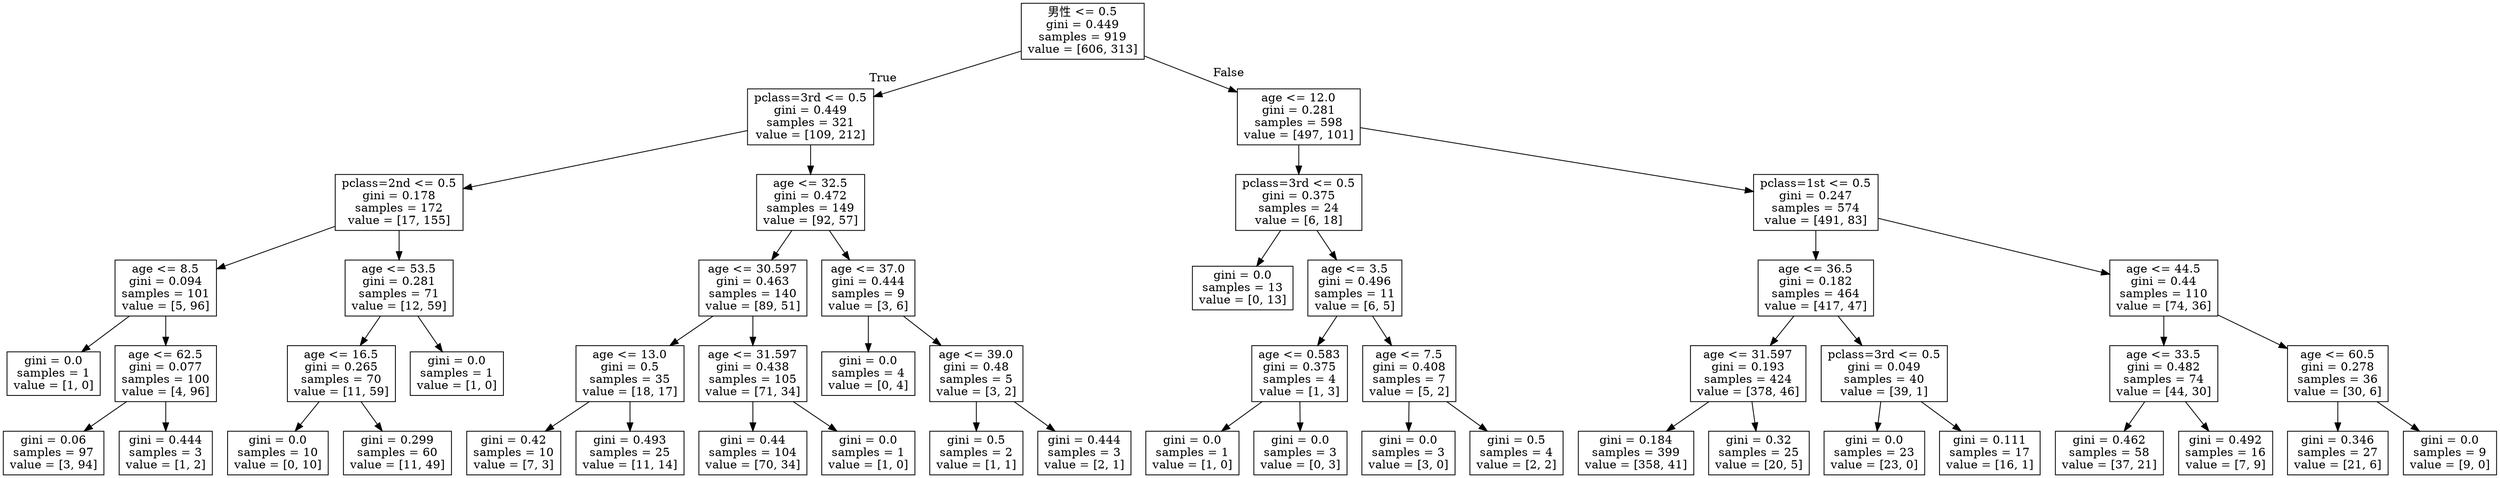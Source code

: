 digraph Tree {
node [shape=box] ;
0 [label="男性 <= 0.5\ngini = 0.449\nsamples = 919\nvalue = [606, 313]"] ;
1 [label="pclass=3rd <= 0.5\ngini = 0.449\nsamples = 321\nvalue = [109, 212]"] ;
0 -> 1 [labeldistance=2.5, labelangle=45, headlabel="True"] ;
2 [label="pclass=2nd <= 0.5\ngini = 0.178\nsamples = 172\nvalue = [17, 155]"] ;
1 -> 2 ;
3 [label="age <= 8.5\ngini = 0.094\nsamples = 101\nvalue = [5, 96]"] ;
2 -> 3 ;
4 [label="gini = 0.0\nsamples = 1\nvalue = [1, 0]"] ;
3 -> 4 ;
5 [label="age <= 62.5\ngini = 0.077\nsamples = 100\nvalue = [4, 96]"] ;
3 -> 5 ;
6 [label="gini = 0.06\nsamples = 97\nvalue = [3, 94]"] ;
5 -> 6 ;
7 [label="gini = 0.444\nsamples = 3\nvalue = [1, 2]"] ;
5 -> 7 ;
8 [label="age <= 53.5\ngini = 0.281\nsamples = 71\nvalue = [12, 59]"] ;
2 -> 8 ;
9 [label="age <= 16.5\ngini = 0.265\nsamples = 70\nvalue = [11, 59]"] ;
8 -> 9 ;
10 [label="gini = 0.0\nsamples = 10\nvalue = [0, 10]"] ;
9 -> 10 ;
11 [label="gini = 0.299\nsamples = 60\nvalue = [11, 49]"] ;
9 -> 11 ;
12 [label="gini = 0.0\nsamples = 1\nvalue = [1, 0]"] ;
8 -> 12 ;
13 [label="age <= 32.5\ngini = 0.472\nsamples = 149\nvalue = [92, 57]"] ;
1 -> 13 ;
14 [label="age <= 30.597\ngini = 0.463\nsamples = 140\nvalue = [89, 51]"] ;
13 -> 14 ;
15 [label="age <= 13.0\ngini = 0.5\nsamples = 35\nvalue = [18, 17]"] ;
14 -> 15 ;
16 [label="gini = 0.42\nsamples = 10\nvalue = [7, 3]"] ;
15 -> 16 ;
17 [label="gini = 0.493\nsamples = 25\nvalue = [11, 14]"] ;
15 -> 17 ;
18 [label="age <= 31.597\ngini = 0.438\nsamples = 105\nvalue = [71, 34]"] ;
14 -> 18 ;
19 [label="gini = 0.44\nsamples = 104\nvalue = [70, 34]"] ;
18 -> 19 ;
20 [label="gini = 0.0\nsamples = 1\nvalue = [1, 0]"] ;
18 -> 20 ;
21 [label="age <= 37.0\ngini = 0.444\nsamples = 9\nvalue = [3, 6]"] ;
13 -> 21 ;
22 [label="gini = 0.0\nsamples = 4\nvalue = [0, 4]"] ;
21 -> 22 ;
23 [label="age <= 39.0\ngini = 0.48\nsamples = 5\nvalue = [3, 2]"] ;
21 -> 23 ;
24 [label="gini = 0.5\nsamples = 2\nvalue = [1, 1]"] ;
23 -> 24 ;
25 [label="gini = 0.444\nsamples = 3\nvalue = [2, 1]"] ;
23 -> 25 ;
26 [label="age <= 12.0\ngini = 0.281\nsamples = 598\nvalue = [497, 101]"] ;
0 -> 26 [labeldistance=2.5, labelangle=-45, headlabel="False"] ;
27 [label="pclass=3rd <= 0.5\ngini = 0.375\nsamples = 24\nvalue = [6, 18]"] ;
26 -> 27 ;
28 [label="gini = 0.0\nsamples = 13\nvalue = [0, 13]"] ;
27 -> 28 ;
29 [label="age <= 3.5\ngini = 0.496\nsamples = 11\nvalue = [6, 5]"] ;
27 -> 29 ;
30 [label="age <= 0.583\ngini = 0.375\nsamples = 4\nvalue = [1, 3]"] ;
29 -> 30 ;
31 [label="gini = 0.0\nsamples = 1\nvalue = [1, 0]"] ;
30 -> 31 ;
32 [label="gini = 0.0\nsamples = 3\nvalue = [0, 3]"] ;
30 -> 32 ;
33 [label="age <= 7.5\ngini = 0.408\nsamples = 7\nvalue = [5, 2]"] ;
29 -> 33 ;
34 [label="gini = 0.0\nsamples = 3\nvalue = [3, 0]"] ;
33 -> 34 ;
35 [label="gini = 0.5\nsamples = 4\nvalue = [2, 2]"] ;
33 -> 35 ;
36 [label="pclass=1st <= 0.5\ngini = 0.247\nsamples = 574\nvalue = [491, 83]"] ;
26 -> 36 ;
37 [label="age <= 36.5\ngini = 0.182\nsamples = 464\nvalue = [417, 47]"] ;
36 -> 37 ;
38 [label="age <= 31.597\ngini = 0.193\nsamples = 424\nvalue = [378, 46]"] ;
37 -> 38 ;
39 [label="gini = 0.184\nsamples = 399\nvalue = [358, 41]"] ;
38 -> 39 ;
40 [label="gini = 0.32\nsamples = 25\nvalue = [20, 5]"] ;
38 -> 40 ;
41 [label="pclass=3rd <= 0.5\ngini = 0.049\nsamples = 40\nvalue = [39, 1]"] ;
37 -> 41 ;
42 [label="gini = 0.0\nsamples = 23\nvalue = [23, 0]"] ;
41 -> 42 ;
43 [label="gini = 0.111\nsamples = 17\nvalue = [16, 1]"] ;
41 -> 43 ;
44 [label="age <= 44.5\ngini = 0.44\nsamples = 110\nvalue = [74, 36]"] ;
36 -> 44 ;
45 [label="age <= 33.5\ngini = 0.482\nsamples = 74\nvalue = [44, 30]"] ;
44 -> 45 ;
46 [label="gini = 0.462\nsamples = 58\nvalue = [37, 21]"] ;
45 -> 46 ;
47 [label="gini = 0.492\nsamples = 16\nvalue = [7, 9]"] ;
45 -> 47 ;
48 [label="age <= 60.5\ngini = 0.278\nsamples = 36\nvalue = [30, 6]"] ;
44 -> 48 ;
49 [label="gini = 0.346\nsamples = 27\nvalue = [21, 6]"] ;
48 -> 49 ;
50 [label="gini = 0.0\nsamples = 9\nvalue = [9, 0]"] ;
48 -> 50 ;
}